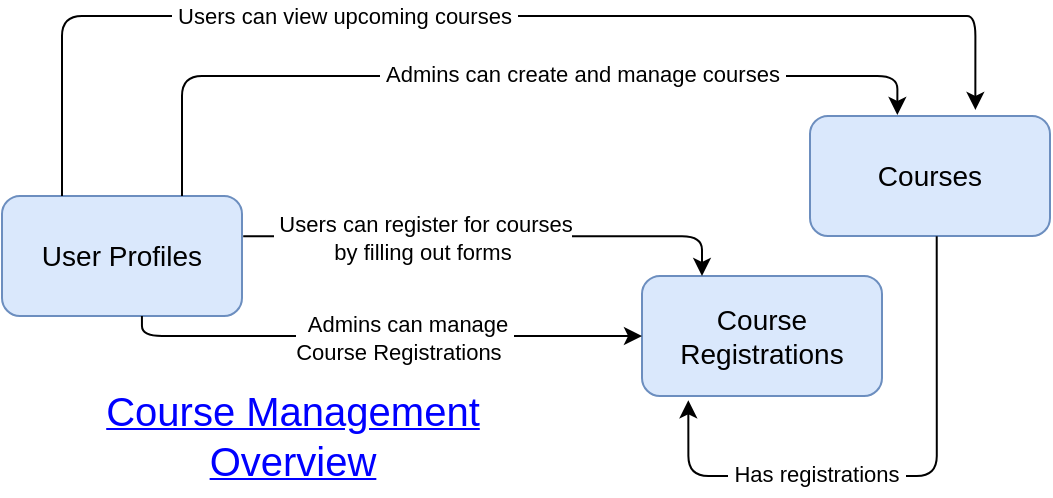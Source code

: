 <mxfile>
    <diagram id="MO9U_vywGNo2bgRTHo4D" name="Page-1">
        <mxGraphModel dx="668" dy="302" grid="1" gridSize="10" guides="1" tooltips="1" connect="1" arrows="1" fold="1" page="1" pageScale="1" pageWidth="827" pageHeight="1169" math="0" shadow="0">
            <root>
                <mxCell id="0"/>
                <mxCell id="1" parent="0"/>
                <mxCell id="38" value="User Profiles" style="rounded=1;whiteSpace=wrap;html=1;fontSize=14;fillColor=#dae8fc;strokeColor=#6c8ebf;" parent="1" vertex="1">
                    <mxGeometry x="10" y="140" width="120" height="60" as="geometry"/>
                </mxCell>
                <mxCell id="39" value="Course&lt;br&gt;Registrations" style="rounded=1;whiteSpace=wrap;html=1;fontSize=14;fillColor=#dae8fc;strokeColor=#6c8ebf;" parent="1" vertex="1">
                    <mxGeometry x="330" y="180" width="120" height="60" as="geometry"/>
                </mxCell>
                <mxCell id="41" value="Courses" style="rounded=1;whiteSpace=wrap;html=1;fontSize=14;fillColor=#dae8fc;strokeColor=#6c8ebf;" parent="1" vertex="1">
                    <mxGeometry x="414" y="100" width="120" height="60" as="geometry"/>
                </mxCell>
                <mxCell id="42" value="" style="endArrow=classic;html=1;fontSize=14;exitX=0.75;exitY=0;exitDx=0;exitDy=0;edgeStyle=orthogonalEdgeStyle;entryX=0.364;entryY=-0.009;entryDx=0;entryDy=0;entryPerimeter=0;" parent="1" source="38" target="41" edge="1">
                    <mxGeometry width="50" height="50" relative="1" as="geometry">
                        <mxPoint x="670" y="280" as="sourcePoint"/>
                        <mxPoint x="610" y="90" as="targetPoint"/>
                        <Array as="points">
                            <mxPoint x="100" y="80"/>
                            <mxPoint x="458" y="80"/>
                        </Array>
                    </mxGeometry>
                </mxCell>
                <mxCell id="45" value="&amp;nbsp;Admins can create and manage courses&amp;nbsp;" style="edgeLabel;html=1;align=center;verticalAlign=middle;resizable=0;points=[];fontSize=11;" parent="42" vertex="1" connectable="0">
                    <mxGeometry x="-0.062" y="1" relative="1" as="geometry">
                        <mxPoint x="55" as="offset"/>
                    </mxGeometry>
                </mxCell>
                <mxCell id="43" value="" style="endArrow=classic;html=1;fontSize=14;exitX=0.25;exitY=0;exitDx=0;exitDy=0;entryX=0.689;entryY=-0.051;entryDx=0;entryDy=0;entryPerimeter=0;edgeStyle=orthogonalEdgeStyle;" parent="1" source="38" target="41" edge="1">
                    <mxGeometry width="50" height="50" relative="1" as="geometry">
                        <mxPoint x="480" y="75" as="sourcePoint"/>
                        <mxPoint x="980" y="90" as="targetPoint"/>
                        <Array as="points">
                            <mxPoint x="480" y="50"/>
                            <mxPoint x="943" y="50"/>
                        </Array>
                    </mxGeometry>
                </mxCell>
                <mxCell id="44" value="&amp;nbsp;Users can view upcoming courses&amp;nbsp;" style="edgeLabel;html=1;align=center;verticalAlign=middle;resizable=0;points=[];fontSize=11;" parent="43" vertex="1" connectable="0">
                    <mxGeometry x="-0.259" y="2" relative="1" as="geometry">
                        <mxPoint x="11" y="2" as="offset"/>
                    </mxGeometry>
                </mxCell>
                <mxCell id="47" value="" style="endArrow=classic;html=1;fontSize=14;entryX=0.25;entryY=0;entryDx=0;entryDy=0;exitX=1.005;exitY=0.335;exitDx=0;exitDy=0;exitPerimeter=0;edgeStyle=orthogonalEdgeStyle;" parent="1" source="38" target="39" edge="1">
                    <mxGeometry width="50" height="50" relative="1" as="geometry">
                        <mxPoint x="760" y="110" as="sourcePoint"/>
                        <mxPoint x="810" y="60" as="targetPoint"/>
                    </mxGeometry>
                </mxCell>
                <mxCell id="48" value="&amp;nbsp;Users can register for courses&lt;br&gt;by filling out forms" style="edgeLabel;html=1;align=center;verticalAlign=middle;resizable=0;points=[];fontSize=11;" parent="47" vertex="1" connectable="0">
                    <mxGeometry x="-0.284" y="-1" relative="1" as="geometry">
                        <mxPoint as="offset"/>
                    </mxGeometry>
                </mxCell>
                <mxCell id="49" value="" style="endArrow=classic;html=1;fontSize=12;entryX=0;entryY=0.5;entryDx=0;entryDy=0;exitX=0.583;exitY=1;exitDx=0;exitDy=0;exitPerimeter=0;edgeStyle=orthogonalEdgeStyle;" parent="1" source="38" target="39" edge="1">
                    <mxGeometry width="50" height="50" relative="1" as="geometry">
                        <mxPoint x="760" y="110" as="sourcePoint"/>
                        <mxPoint x="810" y="60" as="targetPoint"/>
                    </mxGeometry>
                </mxCell>
                <mxCell id="50" value="&amp;nbsp;Admins can manage&lt;br&gt;Course Registrations&amp;nbsp;&amp;nbsp;" style="edgeLabel;html=1;align=center;verticalAlign=middle;resizable=0;points=[];fontSize=11;" parent="49" vertex="1" connectable="0">
                    <mxGeometry x="0.082" y="-1" relative="1" as="geometry">
                        <mxPoint as="offset"/>
                    </mxGeometry>
                </mxCell>
                <mxCell id="52" value="" style="endArrow=none;startArrow=classic;html=1;fontSize=11;exitX=0.193;exitY=1.036;exitDx=0;exitDy=0;edgeStyle=orthogonalEdgeStyle;endFill=0;entryX=0.528;entryY=1.002;entryDx=0;entryDy=0;exitPerimeter=0;entryPerimeter=0;" parent="1" source="39" target="41" edge="1">
                    <mxGeometry width="50" height="50" relative="1" as="geometry">
                        <mxPoint x="1170" y="180" as="sourcePoint"/>
                        <mxPoint x="1280" y="200" as="targetPoint"/>
                        <Array as="points">
                            <mxPoint x="353" y="280"/>
                            <mxPoint x="477" y="280"/>
                        </Array>
                    </mxGeometry>
                </mxCell>
                <mxCell id="53" value="&amp;nbsp;Has registrations&amp;nbsp;" style="edgeLabel;html=1;align=center;verticalAlign=middle;resizable=0;points=[];fontSize=11;" parent="52" vertex="1" connectable="0">
                    <mxGeometry x="-0.28" y="1" relative="1" as="geometry">
                        <mxPoint as="offset"/>
                    </mxGeometry>
                </mxCell>
                <mxCell id="54" value="&lt;font style=&quot;font-size: 20px;&quot;&gt;Course Management&lt;br&gt;Overview&lt;/font&gt;" style="text;html=1;align=center;verticalAlign=middle;resizable=0;points=[];autosize=1;strokeColor=none;fillColor=none;fontSize=18;fontStyle=4;fontColor=#0000FF;" parent="1" vertex="1">
                    <mxGeometry x="50" y="230" width="210" height="60" as="geometry"/>
                </mxCell>
            </root>
        </mxGraphModel>
    </diagram>
</mxfile>